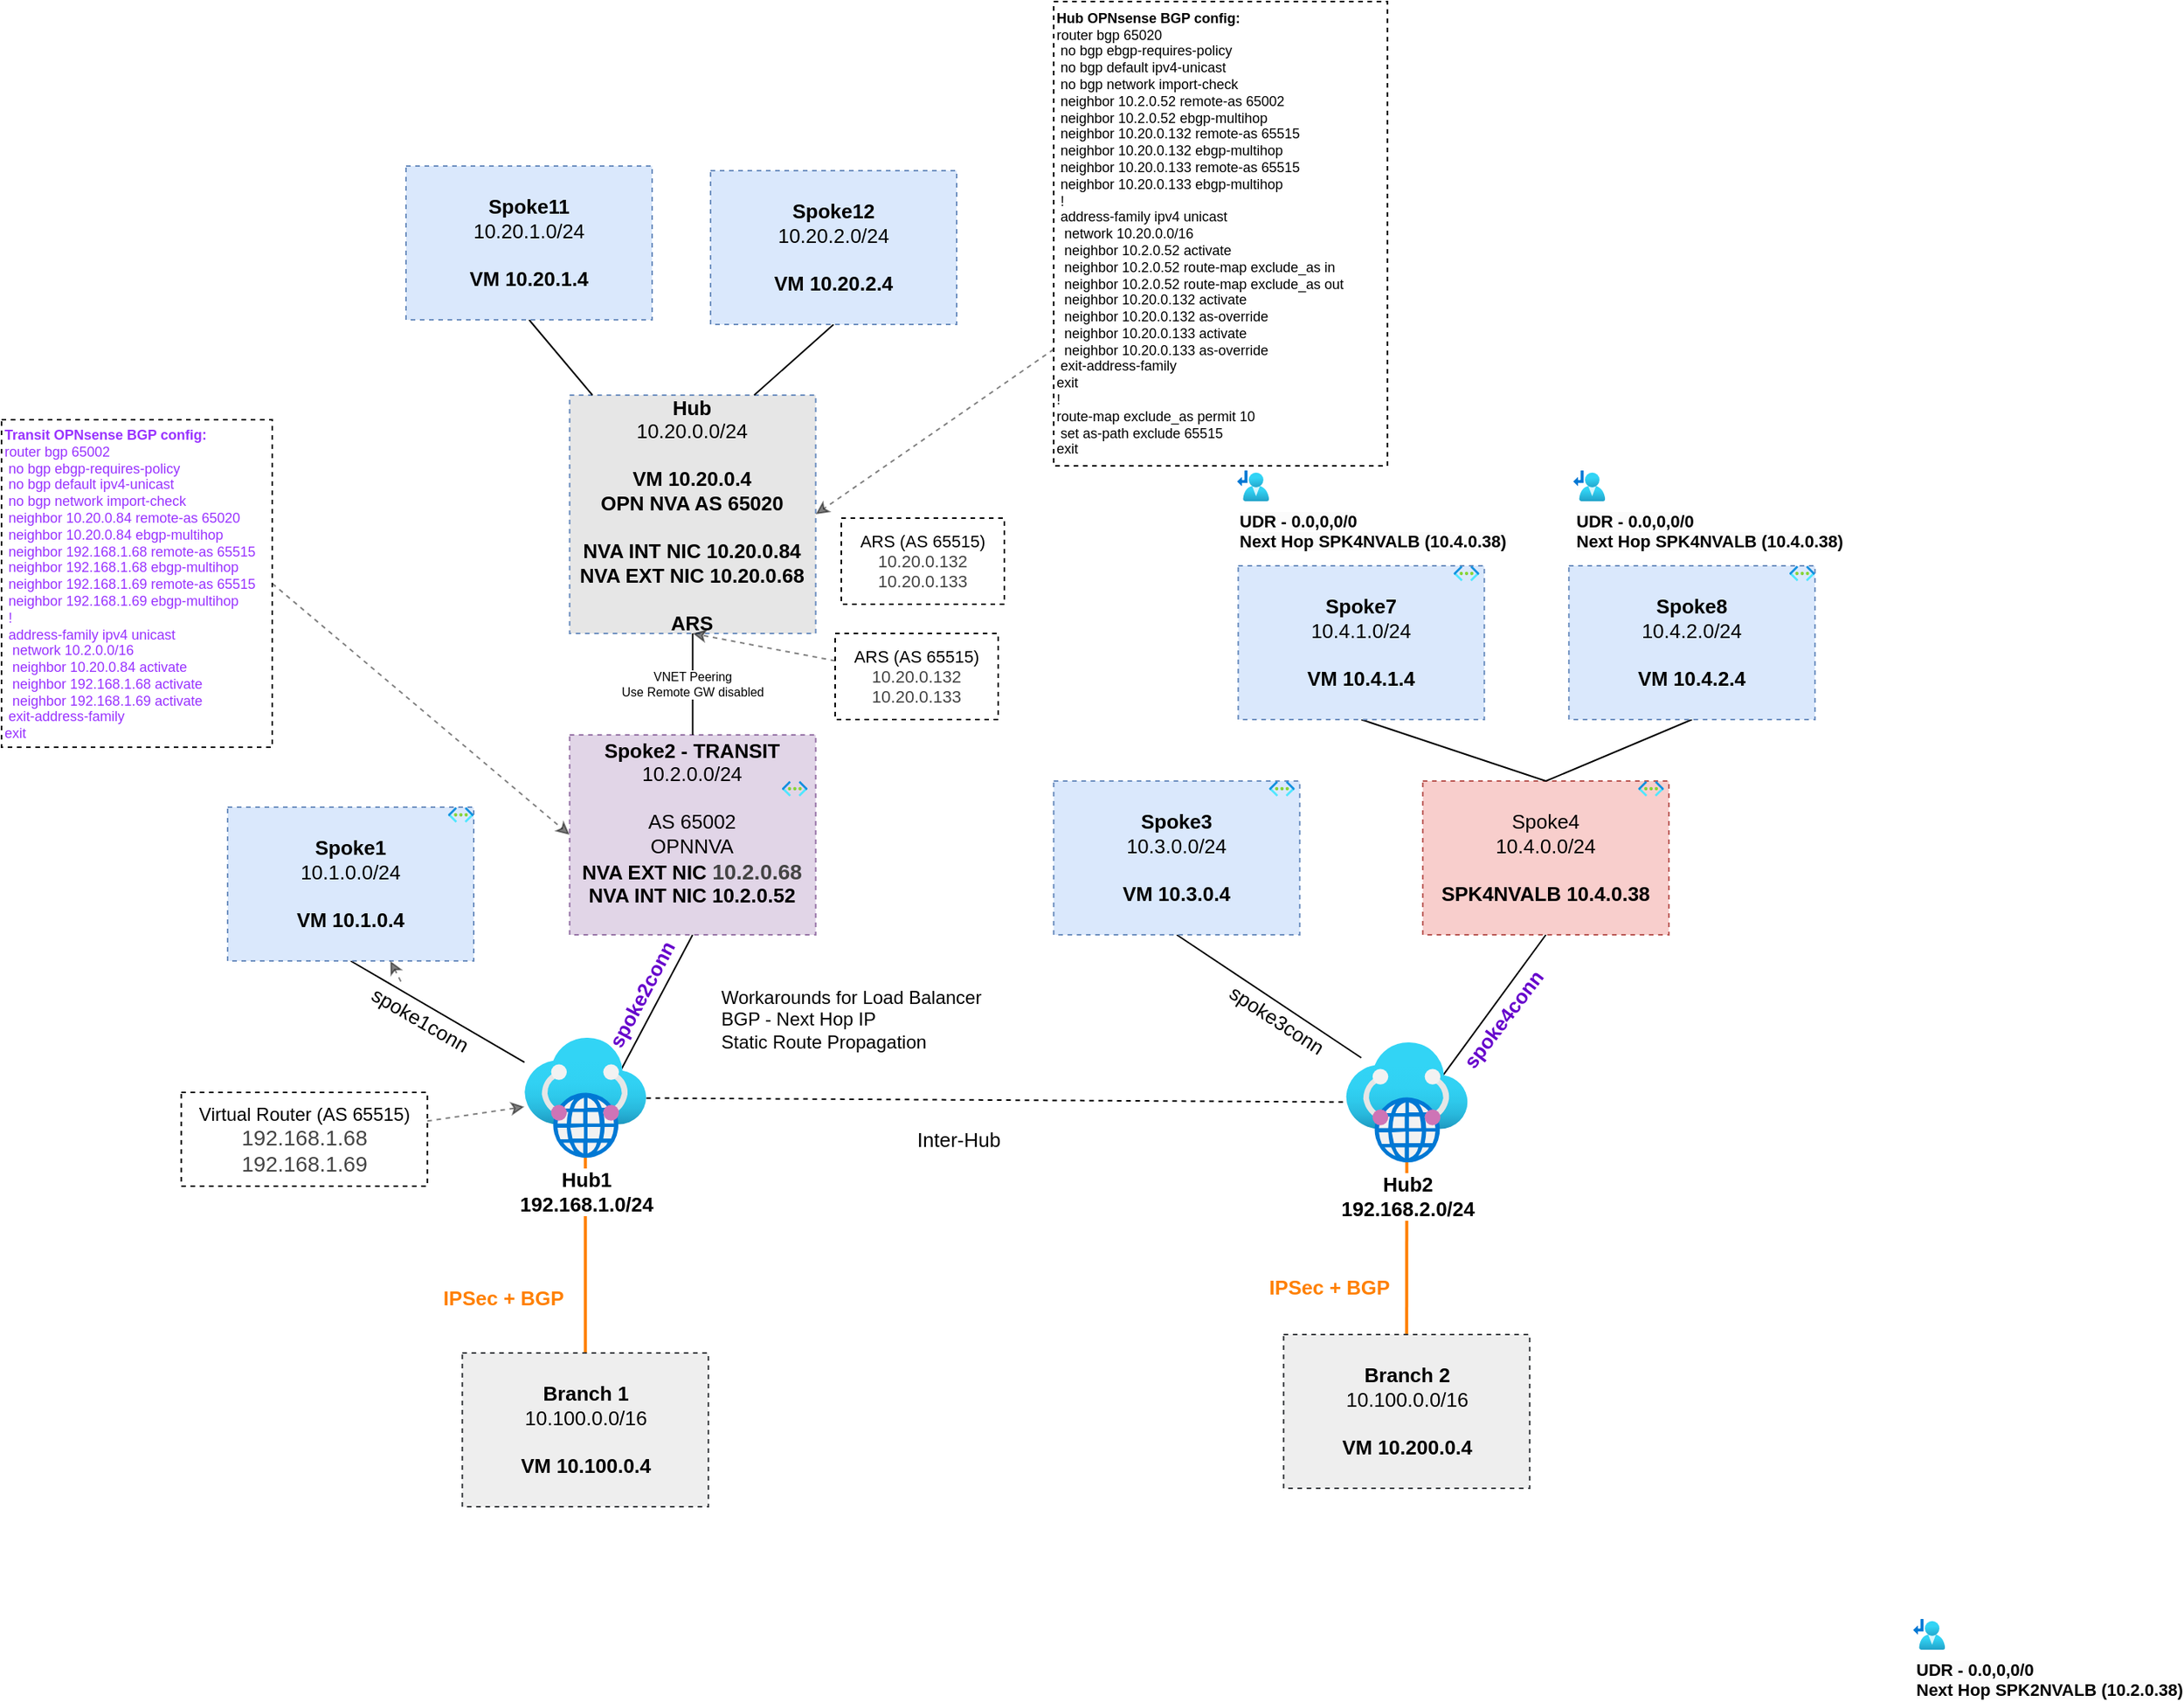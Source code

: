 <mxfile>
    <diagram id="EYUW9VS5qTlCsF7O1JQ7" name="Page-1">
        <mxGraphModel dx="1217" dy="895" grid="0" gridSize="10" guides="1" tooltips="1" connect="1" arrows="1" fold="1" page="0" pageScale="1" pageWidth="850" pageHeight="1100" background="#ffffff" math="0" shadow="0">
            <root>
                <mxCell id="0"/>
                <mxCell id="1" parent="0"/>
                <mxCell id="2" style="edgeStyle=none;html=1;exitX=0.5;exitY=1;exitDx=0;exitDy=0;endArrow=none;endFill=0;fontSize=13;" parent="1" source="3" target="17" edge="1">
                    <mxGeometry relative="1" as="geometry">
                        <mxPoint x="397" y="505" as="targetPoint"/>
                    </mxGeometry>
                </mxCell>
                <mxCell id="3" value="&lt;b style=&quot;font-size: 13px;&quot;&gt;Spoke1&lt;/b&gt;&lt;br style=&quot;font-size: 13px;&quot;&gt;10.1.0.0/24&lt;br style=&quot;font-size: 13px;&quot;&gt;&lt;br style=&quot;font-size: 13px;&quot;&gt;&lt;b style=&quot;font-size: 13px;&quot;&gt;VM 10.1.0.4&lt;/b&gt;" style="whiteSpace=wrap;html=1;fillColor=#dae8fc;strokeColor=#6c8ebf;dashed=1;fontSize=13;" parent="1" vertex="1">
                    <mxGeometry x="204" y="339" width="160" height="100" as="geometry"/>
                </mxCell>
                <mxCell id="4" value="" style="aspect=fixed;html=1;points=[];align=center;image;fontSize=13;image=img/lib/azure2/networking/Virtual_Networks.svg;dashed=1;" parent="1" vertex="1">
                    <mxGeometry x="347.25" y="339" width="16.75" height="10" as="geometry"/>
                </mxCell>
                <mxCell id="5" style="edgeStyle=none;html=1;exitX=0.5;exitY=1;exitDx=0;exitDy=0;entryX=0.769;entryY=0.313;entryDx=0;entryDy=0;entryPerimeter=0;endArrow=none;endFill=0;fontSize=13;" parent="1" source="6" target="17" edge="1">
                    <mxGeometry relative="1" as="geometry"/>
                </mxCell>
                <mxCell id="6" value="&lt;b style=&quot;font-size: 13px;&quot;&gt;Spoke2 - TRANSIT&lt;/b&gt;&lt;br style=&quot;font-size: 13px;&quot;&gt;10.2.0.0/24&lt;br&gt;&lt;br&gt;AS 65002&lt;br&gt;OPNNVA&lt;br&gt;&lt;b style=&quot;font-size: 13px;&quot;&gt;NVA EXT NIC&amp;nbsp;&lt;/b&gt;&lt;span style=&quot;color: rgb(68, 68, 68); font-size: 14px; text-align: left;&quot;&gt;&lt;b&gt;10.2.0.68&lt;/b&gt;&lt;/span&gt;&lt;b style=&quot;font-size: 13px;&quot;&gt;&lt;br&gt;NVA INT NIC 10.2.0.52&lt;br&gt;&lt;br&gt;&lt;/b&gt;" style="whiteSpace=wrap;html=1;fillColor=#e1d5e7;strokeColor=#9673a6;dashed=1;fontSize=13;fontFamily=Helvetica;" parent="1" vertex="1">
                    <mxGeometry x="426.35" y="292" width="160" height="130" as="geometry"/>
                </mxCell>
                <mxCell id="7" value="" style="aspect=fixed;html=1;points=[];align=center;image;fontSize=13;image=img/lib/azure2/networking/Virtual_Networks.svg;dashed=1;" parent="1" vertex="1">
                    <mxGeometry x="564.35" y="322" width="16.75" height="10" as="geometry"/>
                </mxCell>
                <mxCell id="8" value="VNET Peering&lt;br&gt;Use Remote GW disabled" style="edgeStyle=none;html=1;exitX=0.5;exitY=1;exitDx=0;exitDy=0;entryX=0.5;entryY=0;entryDx=0;entryDy=0;endArrow=none;endFill=0;fontSize=8;" parent="1" source="9" target="6" edge="1">
                    <mxGeometry relative="1" as="geometry"/>
                </mxCell>
                <mxCell id="9" value="&lt;b style=&quot;font-size: 13px;&quot;&gt;Hub&lt;/b&gt;&lt;br style=&quot;font-size: 13px;&quot;&gt;10.20.0.0/24&lt;br style=&quot;font-size: 13px;&quot;&gt;&lt;br style=&quot;font-size: 13px;&quot;&gt;&lt;b style=&quot;font-size: 13px;&quot;&gt;VM 10.20.0.4&lt;br&gt;OPN NVA AS 65020&lt;br&gt;&lt;br&gt;&lt;/b&gt;&lt;b style=&quot;border-color: var(--border-color);&quot;&gt;NVA INT NIC 10.20.0.84&lt;br&gt;&lt;/b&gt;&lt;b style=&quot;border-color: var(--border-color);&quot;&gt;NVA EXT NIC 10.20.0.68&lt;/b&gt;&lt;b style=&quot;font-size: 13px;&quot;&gt;&lt;br&gt;&lt;br&gt;ARS&lt;br&gt;&lt;/b&gt;" style="whiteSpace=wrap;html=1;fillColor=#E6E6E6;strokeColor=#6c8ebf;dashed=1;fontSize=13;" parent="1" vertex="1">
                    <mxGeometry x="426.35" y="71" width="160" height="155" as="geometry"/>
                </mxCell>
                <mxCell id="14" style="edgeStyle=none;html=1;endArrow=none;endFill=0;strokeColor=#FF8000;entryX=0.5;entryY=0;entryDx=0;entryDy=0;strokeWidth=2;fontSize=13;" parent="1" source="17" target="18" edge="1">
                    <mxGeometry relative="1" as="geometry">
                        <mxPoint x="407.35" y="652" as="targetPoint"/>
                    </mxGeometry>
                </mxCell>
                <mxCell id="15" value="IPSec + BGP" style="edgeLabel;html=1;align=center;verticalAlign=middle;resizable=0;points=[];fontStyle=1;fontColor=#FF8000;fontSize=13;" parent="14" vertex="1" connectable="0">
                    <mxGeometry x="0.367" y="-2" relative="1" as="geometry">
                        <mxPoint x="-52" y="4" as="offset"/>
                    </mxGeometry>
                </mxCell>
                <mxCell id="16" style="edgeStyle=none;html=1;strokeColor=#000000;fontColor=#FF8000;endArrow=none;endFill=0;dashed=1;fontSize=13;" parent="1" source="17" target="39" edge="1">
                    <mxGeometry relative="1" as="geometry"/>
                </mxCell>
                <mxCell id="17" value="&lt;b style=&quot;font-size: 13px;&quot;&gt;Hub1&lt;br style=&quot;font-size: 13px;&quot;&gt;192.168.1.0/24&lt;/b&gt;" style="aspect=fixed;html=1;points=[];align=center;image;fontSize=13;image=img/lib/azure2/networking/Virtual_WANs.svg;" parent="1" vertex="1">
                    <mxGeometry x="397" y="489" width="79.22" height="78" as="geometry"/>
                </mxCell>
                <mxCell id="18" value="&lt;b style=&quot;font-size: 13px;&quot;&gt;Branch 1&lt;/b&gt;&lt;br style=&quot;font-size: 13px;&quot;&gt;10.100.0.0/16&lt;br style=&quot;font-size: 13px;&quot;&gt;&lt;br style=&quot;font-size: 13px;&quot;&gt;&lt;b style=&quot;font-size: 13px;&quot;&gt;VM 10.100.0.4&lt;/b&gt;" style="whiteSpace=wrap;html=1;fillColor=#eeeeee;strokeColor=#36393d;dashed=1;fontSize=13;" parent="1" vertex="1">
                    <mxGeometry x="356.61" y="694" width="160" height="100" as="geometry"/>
                </mxCell>
                <mxCell id="68" value="" style="edgeStyle=none;html=1;dashed=1;fontFamily=Helvetica;fontSize=8;fontColor=#9933FF;opacity=50;" parent="1" source="19" target="3" edge="1">
                    <mxGeometry relative="1" as="geometry"/>
                </mxCell>
                <mxCell id="19" value="spoke1conn" style="text;html=1;align=center;verticalAlign=middle;resizable=0;points=[];autosize=1;strokeColor=none;fillColor=none;rotation=30;fontSize=13;" parent="1" vertex="1">
                    <mxGeometry x="284.35" y="462" width="90" height="30" as="geometry"/>
                </mxCell>
                <mxCell id="20" value="spoke2conn" style="text;html=1;align=center;verticalAlign=middle;resizable=0;points=[];autosize=1;strokeColor=none;fillColor=none;rotation=-62.1;fontColor=#6600CC;fontStyle=1;fontSize=13;" parent="1" vertex="1">
                    <mxGeometry x="423" y="446" width="100" height="30" as="geometry"/>
                </mxCell>
                <mxCell id="25" style="edgeStyle=none;html=1;exitX=0.5;exitY=1;exitDx=0;exitDy=0;endArrow=none;endFill=0;fontSize=13;" parent="1" source="26" edge="1">
                    <mxGeometry relative="1" as="geometry">
                        <mxPoint x="941.1" y="502" as="targetPoint"/>
                    </mxGeometry>
                </mxCell>
                <mxCell id="26" value="&lt;b style=&quot;font-size: 13px;&quot;&gt;Spoke3&lt;/b&gt;&lt;br style=&quot;font-size: 13px;&quot;&gt;10.3.0.0/24&lt;br style=&quot;font-size: 13px;&quot;&gt;&lt;br style=&quot;font-size: 13px;&quot;&gt;&lt;b style=&quot;font-size: 13px;&quot;&gt;VM 10.3.0.4&lt;/b&gt;" style="whiteSpace=wrap;html=1;fillColor=#dae8fc;strokeColor=#6c8ebf;dashed=1;fontSize=13;" parent="1" vertex="1">
                    <mxGeometry x="741.1" y="322" width="160" height="100" as="geometry"/>
                </mxCell>
                <mxCell id="27" value="" style="aspect=fixed;html=1;points=[];align=center;image;fontSize=13;image=img/lib/azure2/networking/Virtual_Networks.svg;dashed=1;" parent="1" vertex="1">
                    <mxGeometry x="881.1" y="322" width="16.75" height="10" as="geometry"/>
                </mxCell>
                <mxCell id="28" style="edgeStyle=none;html=1;exitX=0.5;exitY=1;exitDx=0;exitDy=0;entryX=0.769;entryY=0.313;entryDx=0;entryDy=0;entryPerimeter=0;endArrow=none;endFill=0;fontSize=13;" parent="1" source="29" target="39" edge="1">
                    <mxGeometry relative="1" as="geometry"/>
                </mxCell>
                <mxCell id="29" value="Spoke4&lt;br style=&quot;font-size: 13px;&quot;&gt;10.4.0.0/24&lt;br style=&quot;font-size: 13px;&quot;&gt;&lt;br style=&quot;font-size: 13px;&quot;&gt;&lt;b style=&quot;font-size: 13px;&quot;&gt;SPK4NVALB 10.4.0.38&lt;/b&gt;" style="whiteSpace=wrap;html=1;fillColor=#f8cecc;strokeColor=#b85450;dashed=1;fontSize=13;" parent="1" vertex="1">
                    <mxGeometry x="981.1" y="322" width="160" height="100" as="geometry"/>
                </mxCell>
                <mxCell id="30" value="" style="aspect=fixed;html=1;points=[];align=center;image;fontSize=13;image=img/lib/azure2/networking/Virtual_Networks.svg;dashed=1;" parent="1" vertex="1">
                    <mxGeometry x="1121.1" y="322" width="16.75" height="10" as="geometry"/>
                </mxCell>
                <mxCell id="31" style="edgeStyle=none;html=1;exitX=0.5;exitY=1;exitDx=0;exitDy=0;entryX=0.5;entryY=0;entryDx=0;entryDy=0;endArrow=none;endFill=0;fontSize=13;" parent="1" source="32" target="29" edge="1">
                    <mxGeometry relative="1" as="geometry"/>
                </mxCell>
                <mxCell id="32" value="&lt;b style=&quot;font-size: 13px;&quot;&gt;Spoke7&lt;/b&gt;&lt;br style=&quot;font-size: 13px;&quot;&gt;10.4.1.0/24&lt;br style=&quot;font-size: 13px;&quot;&gt;&lt;br style=&quot;font-size: 13px;&quot;&gt;&lt;b style=&quot;font-size: 13px;&quot;&gt;VM 10.4.1.4&lt;/b&gt;" style="whiteSpace=wrap;html=1;fillColor=#dae8fc;strokeColor=#6c8ebf;dashed=1;fontSize=13;" parent="1" vertex="1">
                    <mxGeometry x="861.1" y="182" width="160" height="100" as="geometry"/>
                </mxCell>
                <mxCell id="33" value="" style="aspect=fixed;html=1;points=[];align=center;image;fontSize=13;image=img/lib/azure2/networking/Virtual_Networks.svg;dashed=1;" parent="1" vertex="1">
                    <mxGeometry x="1001.1" y="182" width="16.75" height="10" as="geometry"/>
                </mxCell>
                <mxCell id="34" style="edgeStyle=none;html=1;exitX=0.5;exitY=1;exitDx=0;exitDy=0;endArrow=none;endFill=0;fontSize=13;" parent="1" source="35" edge="1">
                    <mxGeometry relative="1" as="geometry">
                        <mxPoint x="1061.1" y="322" as="targetPoint"/>
                    </mxGeometry>
                </mxCell>
                <mxCell id="35" value="&lt;b style=&quot;font-size: 13px;&quot;&gt;Spoke8&lt;/b&gt;&lt;br style=&quot;font-size: 13px;&quot;&gt;10.4.2.0/24&lt;br style=&quot;font-size: 13px;&quot;&gt;&lt;br style=&quot;font-size: 13px;&quot;&gt;&lt;b style=&quot;font-size: 13px;&quot;&gt;VM 10.4.2.4&lt;/b&gt;" style="whiteSpace=wrap;html=1;fillColor=#dae8fc;strokeColor=#6c8ebf;dashed=1;fontSize=13;" parent="1" vertex="1">
                    <mxGeometry x="1076.1" y="182" width="160" height="100" as="geometry"/>
                </mxCell>
                <mxCell id="36" value="" style="aspect=fixed;html=1;points=[];align=center;image;fontSize=13;image=img/lib/azure2/networking/Virtual_Networks.svg;dashed=1;" parent="1" vertex="1">
                    <mxGeometry x="1219.35" y="182" width="16.75" height="10" as="geometry"/>
                </mxCell>
                <mxCell id="37" style="edgeStyle=none;html=1;endArrow=none;endFill=0;strokeColor=#FF8000;entryX=0.5;entryY=0;entryDx=0;entryDy=0;strokeWidth=2;fontSize=13;" parent="1" source="39" target="40" edge="1">
                    <mxGeometry relative="1" as="geometry">
                        <mxPoint x="964.1" y="652" as="targetPoint"/>
                    </mxGeometry>
                </mxCell>
                <mxCell id="38" value="IPSec + BGP" style="edgeLabel;html=1;align=center;verticalAlign=middle;resizable=0;points=[];fontStyle=1;fontColor=#FF8000;fontSize=13;" parent="37" vertex="1" connectable="0">
                    <mxGeometry x="0.367" y="-2" relative="1" as="geometry">
                        <mxPoint x="-49" y="4" as="offset"/>
                    </mxGeometry>
                </mxCell>
                <mxCell id="39" value="&lt;b style=&quot;font-size: 13px;&quot;&gt;Hub2&lt;br style=&quot;font-size: 13px;&quot;&gt;192.168.2.0/24&lt;/b&gt;" style="aspect=fixed;html=1;points=[];align=center;image;fontSize=13;image=img/lib/azure2/networking/Virtual_WANs.svg;" parent="1" vertex="1">
                    <mxGeometry x="931.1" y="492" width="79.22" height="78" as="geometry"/>
                </mxCell>
                <mxCell id="40" value="&lt;b style=&quot;font-size: 13px;&quot;&gt;Branch 2&lt;/b&gt;&lt;br style=&quot;font-size: 13px;&quot;&gt;10.100.0.0/16&lt;br style=&quot;font-size: 13px;&quot;&gt;&lt;br style=&quot;font-size: 13px;&quot;&gt;&lt;b style=&quot;font-size: 13px;&quot;&gt;VM 10.200.0.4&lt;/b&gt;" style="whiteSpace=wrap;html=1;fillColor=#eeeeee;strokeColor=#36393d;dashed=1;fontSize=13;" parent="1" vertex="1">
                    <mxGeometry x="890.6" y="682" width="160" height="100" as="geometry"/>
                </mxCell>
                <mxCell id="41" value="spoke3conn" style="text;html=1;align=center;verticalAlign=middle;resizable=0;points=[];autosize=1;strokeColor=none;fillColor=none;rotation=33.1;fontSize=13;" parent="1" vertex="1">
                    <mxGeometry x="841.1" y="462" width="90" height="30" as="geometry"/>
                </mxCell>
                <mxCell id="42" value="spoke4conn" style="text;html=1;align=center;verticalAlign=middle;resizable=0;points=[];autosize=1;strokeColor=none;fillColor=none;rotation=-52.7;fontColor=#6600CC;fontStyle=1;fontSize=13;" parent="1" vertex="1">
                    <mxGeometry x="983.1" y="462" width="100" height="30" as="geometry"/>
                </mxCell>
                <mxCell id="47" value="Inter-Hub" style="text;html=1;align=center;verticalAlign=middle;resizable=0;points=[];autosize=1;strokeColor=none;fillColor=none;fontColor=#000000;fontSize=13;" parent="1" vertex="1">
                    <mxGeometry x="639.35" y="540" width="80" height="30" as="geometry"/>
                </mxCell>
                <mxCell id="48" value="&lt;span style=&quot;color: rgb(0, 0, 0); font-size: 11px; background-color: rgb(251, 251, 251);&quot;&gt;UDR - 0.0,0,0/0 &lt;br style=&quot;font-size: 11px;&quot;&gt;Next Hop&amp;nbsp;&lt;/span&gt;&lt;b style=&quot;border-color: var(--border-color); color: rgb(0, 0, 0); text-align: center; background-color: rgb(251, 251, 251);&quot;&gt;SPK2NVALB&amp;nbsp;&lt;/b&gt;&lt;span style=&quot;color: rgb(0, 0, 0); font-size: 11px; background-color: rgb(251, 251, 251);&quot;&gt;(&lt;/span&gt;&lt;span style=&quot;color: rgb(0, 0, 0); background-color: rgb(251, 251, 251);&quot;&gt;10.2.0.38&lt;/span&gt;&lt;span style=&quot;color: rgb(0, 0, 0); font-size: 11px; background-color: rgb(251, 251, 251);&quot;&gt;)&lt;/span&gt;" style="aspect=fixed;html=1;points=[];align=left;image;fontSize=11;image=img/lib/azure2/networking/Route_Tables.svg;fontColor=#FF8000;fontStyle=1" parent="1" vertex="1">
                    <mxGeometry x="1300" y="867" width="20.65" height="20" as="geometry"/>
                </mxCell>
                <mxCell id="50" value="&lt;span style=&quot;color: rgb(0, 0, 0); font-size: 11px; background-color: rgb(251, 251, 251);&quot;&gt;UDR - 0.0,0,0/0 &lt;br style=&quot;font-size: 11px;&quot;&gt;Next Hop&amp;nbsp;&lt;/span&gt;&lt;b style=&quot;border-color: var(--border-color); color: rgb(0, 0, 0); text-align: center; background-color: rgb(251, 251, 251);&quot;&gt;SPK4NVALB&amp;nbsp;&lt;/b&gt;&lt;span style=&quot;color: rgb(0, 0, 0); font-size: 11px; background-color: rgb(251, 251, 251);&quot;&gt;(10.4.0.38)&lt;/span&gt;" style="aspect=fixed;html=1;points=[];align=left;image;fontSize=11;image=img/lib/azure2/networking/Route_Tables.svg;fontColor=#FF8000;fontStyle=1" parent="1" vertex="1">
                    <mxGeometry x="860.45" y="120" width="20.65" height="20" as="geometry"/>
                </mxCell>
                <mxCell id="51" value="&lt;span style=&quot;color: rgb(0, 0, 0); font-size: 11px; background-color: rgb(251, 251, 251);&quot;&gt;UDR - 0.0,0,0/0 &lt;br style=&quot;font-size: 11px;&quot;&gt;Next Hop&amp;nbsp;&lt;/span&gt;&lt;b style=&quot;border-color: var(--border-color); color: rgb(0, 0, 0); text-align: center; background-color: rgb(251, 251, 251);&quot;&gt;SPK4NVALB&amp;nbsp;&lt;/b&gt;&lt;span style=&quot;color: rgb(0, 0, 0); font-size: 11px; background-color: rgb(251, 251, 251);&quot;&gt;(10.4.0.38)&lt;/span&gt;" style="aspect=fixed;html=1;points=[];align=left;image;fontSize=11;image=img/lib/azure2/networking/Route_Tables.svg;fontColor=#FF8000;fontStyle=1" parent="1" vertex="1">
                    <mxGeometry x="1079.0" y="120" width="20.65" height="20" as="geometry"/>
                </mxCell>
                <mxCell id="54" style="edgeStyle=none;html=1;endArrow=none;endFill=0;exitX=0.5;exitY=1;exitDx=0;exitDy=0;" parent="1" source="52" target="9" edge="1">
                    <mxGeometry relative="1" as="geometry"/>
                </mxCell>
                <mxCell id="52" value="&lt;b style=&quot;font-size: 13px;&quot;&gt;Spoke11&lt;/b&gt;&lt;br style=&quot;font-size: 13px;&quot;&gt;10.20.1.0/24&lt;br style=&quot;font-size: 13px;&quot;&gt;&lt;br style=&quot;font-size: 13px;&quot;&gt;&lt;b style=&quot;font-size: 13px;&quot;&gt;VM 10.20.1.4&lt;/b&gt;" style="whiteSpace=wrap;html=1;fillColor=#dae8fc;strokeColor=#6c8ebf;dashed=1;fontSize=13;" parent="1" vertex="1">
                    <mxGeometry x="320" y="-78" width="160" height="100" as="geometry"/>
                </mxCell>
                <mxCell id="55" style="edgeStyle=none;html=1;exitX=0.5;exitY=1;exitDx=0;exitDy=0;entryX=0.75;entryY=0;entryDx=0;entryDy=0;endArrow=none;endFill=0;" parent="1" source="53" target="9" edge="1">
                    <mxGeometry relative="1" as="geometry"/>
                </mxCell>
                <mxCell id="53" value="&lt;b style=&quot;font-size: 13px;&quot;&gt;Spoke12&lt;/b&gt;&lt;br style=&quot;font-size: 13px;&quot;&gt;10.20.2.0/24&lt;br style=&quot;font-size: 13px;&quot;&gt;&lt;br style=&quot;font-size: 13px;&quot;&gt;&lt;b style=&quot;font-size: 13px;&quot;&gt;VM 10.20.2.4&lt;/b&gt;" style="whiteSpace=wrap;html=1;fillColor=#dae8fc;strokeColor=#6c8ebf;dashed=1;fontSize=13;" parent="1" vertex="1">
                    <mxGeometry x="518" y="-75" width="160" height="100" as="geometry"/>
                </mxCell>
                <mxCell id="56" value="Workarounds for Load Balancer&lt;br&gt;BGP - Next Hop IP&lt;br&gt;Static Route Propagation" style="text;strokeColor=none;align=left;fillColor=none;html=1;verticalAlign=middle;whiteSpace=wrap;rounded=0;" parent="1" vertex="1">
                    <mxGeometry x="523" y="452.5" width="217" height="49" as="geometry"/>
                </mxCell>
                <mxCell id="60" style="edgeStyle=none;html=1;entryX=0.5;entryY=1;entryDx=0;entryDy=0;dashed=1;fontFamily=Helvetica;opacity=50;" parent="1" source="57" target="9" edge="1">
                    <mxGeometry relative="1" as="geometry"/>
                </mxCell>
                <mxCell id="57" value="ARS (AS 65515)&lt;br style=&quot;font-size: 11px;&quot;&gt;&lt;span style=&quot;color: rgb(68, 68, 68); font-size: 11px; text-align: left;&quot;&gt;10.20.0.132&lt;br style=&quot;font-size: 11px;&quot;&gt;&lt;/span&gt;&lt;span style=&quot;color: rgb(68, 68, 68); font-size: 11px; text-align: left;&quot;&gt;10.20.0.133&lt;/span&gt;" style="text;strokeColor=default;align=center;fillColor=none;html=1;verticalAlign=middle;whiteSpace=wrap;rounded=0;fontFamily=Helvetica;dashed=1;fontSize=11;" parent="1" vertex="1">
                    <mxGeometry x="599" y="226" width="106" height="56" as="geometry"/>
                </mxCell>
                <mxCell id="59" style="edgeStyle=none;html=1;fontFamily=Helvetica;dashed=1;opacity=50;" parent="1" source="58" target="17" edge="1">
                    <mxGeometry relative="1" as="geometry"/>
                </mxCell>
                <mxCell id="58" value="Virtual Router (AS 65515)&lt;br&gt;&lt;span style=&quot;color: rgb(68, 68, 68); font-size: 14px; text-align: left;&quot;&gt;192.168.1.68&lt;/span&gt;&lt;span style=&quot;color: rgb(68, 68, 68); font-size: 14px; text-align: left;&quot;&gt;&lt;br&gt;&lt;/span&gt;&lt;span style=&quot;color: rgb(68, 68, 68); font-size: 14px; text-align: left;&quot;&gt;192.168.1.69&lt;/span&gt;" style="text;strokeColor=default;align=center;fillColor=none;html=1;verticalAlign=middle;whiteSpace=wrap;rounded=0;fontFamily=Helvetica;fontStyle=0;dashed=1;" parent="1" vertex="1">
                    <mxGeometry x="173.85" y="524.5" width="160" height="61" as="geometry"/>
                </mxCell>
                <mxCell id="63" style="edgeStyle=none;html=1;entryX=0;entryY=0.5;entryDx=0;entryDy=0;dashed=1;fontFamily=Helvetica;fontSize=11;opacity=50;exitX=1;exitY=0.5;exitDx=0;exitDy=0;" parent="1" source="62" target="6" edge="1">
                    <mxGeometry relative="1" as="geometry"/>
                </mxCell>
                <mxCell id="62" value="&lt;div style=&quot;font-size: 9px;&quot;&gt;&lt;b&gt;Transit OPNsense BGP config:&lt;/b&gt;&lt;/div&gt;&lt;div style=&quot;font-size: 9px;&quot;&gt;&lt;span style=&quot;background-color: initial;&quot;&gt;router bgp 65002&lt;/span&gt;&lt;/div&gt;&lt;div style=&quot;font-size: 9px;&quot;&gt;&amp;nbsp;no bgp ebgp-requires-policy&lt;/div&gt;&lt;div style=&quot;font-size: 9px;&quot;&gt;&amp;nbsp;no bgp default ipv4-unicast&lt;/div&gt;&lt;div style=&quot;font-size: 9px;&quot;&gt;&amp;nbsp;no bgp network import-check&lt;/div&gt;&lt;div style=&quot;font-size: 9px;&quot;&gt;&amp;nbsp;neighbor 10.20.0.84 remote-as 65020&lt;/div&gt;&lt;div style=&quot;font-size: 9px;&quot;&gt;&amp;nbsp;neighbor 10.20.0.84 ebgp-multihop&lt;/div&gt;&lt;div style=&quot;font-size: 9px;&quot;&gt;&amp;nbsp;neighbor 192.168.1.68 remote-as 65515&lt;/div&gt;&lt;div style=&quot;font-size: 9px;&quot;&gt;&amp;nbsp;neighbor 192.168.1.68 ebgp-multihop&lt;/div&gt;&lt;div style=&quot;font-size: 9px;&quot;&gt;&amp;nbsp;neighbor 192.168.1.69 remote-as 65515&lt;/div&gt;&lt;div style=&quot;font-size: 9px;&quot;&gt;&amp;nbsp;neighbor 192.168.1.69 ebgp-multihop&lt;/div&gt;&lt;div style=&quot;font-size: 9px;&quot;&gt;&amp;nbsp;!&lt;/div&gt;&lt;div style=&quot;font-size: 9px;&quot;&gt;&amp;nbsp;address-family ipv4 unicast&lt;/div&gt;&lt;div style=&quot;font-size: 9px;&quot;&gt;&amp;nbsp; network 10.2.0.0/16&lt;/div&gt;&lt;div style=&quot;font-size: 9px;&quot;&gt;&amp;nbsp; neighbor 10.20.0.84 activate&lt;/div&gt;&lt;div style=&quot;font-size: 9px;&quot;&gt;&amp;nbsp; neighbor 192.168.1.68 activate&lt;/div&gt;&lt;div style=&quot;font-size: 9px;&quot;&gt;&amp;nbsp; neighbor 192.168.1.69 activate&lt;/div&gt;&lt;div style=&quot;font-size: 9px;&quot;&gt;&amp;nbsp;exit-address-family&lt;/div&gt;&lt;div style=&quot;font-size: 9px;&quot;&gt;exit&lt;/div&gt;" style="text;align=left;html=1;verticalAlign=middle;whiteSpace=wrap;rounded=0;dashed=1;fontFamily=Helvetica;fontSize=9;strokeColor=default;fontColor=#9933FF;" parent="1" vertex="1">
                    <mxGeometry x="57" y="87" width="176" height="213" as="geometry"/>
                </mxCell>
                <mxCell id="66" style="edgeStyle=none;html=1;entryX=1;entryY=0.5;entryDx=0;entryDy=0;dashed=1;fontFamily=Helvetica;fontSize=11;opacity=50;" parent="1" source="65" target="9" edge="1">
                    <mxGeometry relative="1" as="geometry"/>
                </mxCell>
                <mxCell id="65" value="&lt;div style=&quot;font-size: 9px;&quot;&gt;&lt;div&gt;&lt;b style=&quot;border-color: var(--border-color);&quot;&gt;Hub OPNsense BGP config:&lt;/b&gt;&lt;br&gt;&lt;/div&gt;&lt;div&gt;router bgp 65020&lt;/div&gt;&lt;div&gt;&amp;nbsp;no bgp ebgp-requires-policy&lt;/div&gt;&lt;div&gt;&amp;nbsp;no bgp default ipv4-unicast&lt;/div&gt;&lt;div&gt;&amp;nbsp;no bgp network import-check&lt;/div&gt;&lt;div&gt;&amp;nbsp;neighbor 10.2.0.52 remote-as 65002&lt;/div&gt;&lt;div&gt;&amp;nbsp;neighbor 10.2.0.52 ebgp-multihop&lt;/div&gt;&lt;div&gt;&amp;nbsp;neighbor 10.20.0.132 remote-as 65515&lt;/div&gt;&lt;div&gt;&amp;nbsp;neighbor 10.20.0.132 ebgp-multihop&lt;/div&gt;&lt;div&gt;&amp;nbsp;neighbor 10.20.0.133 remote-as 65515&lt;/div&gt;&lt;div&gt;&amp;nbsp;neighbor 10.20.0.133 ebgp-multihop&lt;/div&gt;&lt;div&gt;&amp;nbsp;!&lt;/div&gt;&lt;div&gt;&amp;nbsp;address-family ipv4 unicast&lt;/div&gt;&lt;div&gt;&amp;nbsp; network 10.20.0.0/16&lt;/div&gt;&lt;div&gt;&amp;nbsp; neighbor 10.2.0.52 activate&lt;/div&gt;&lt;div&gt;&amp;nbsp; neighbor 10.2.0.52 route-map exclude_as in&lt;/div&gt;&lt;div&gt;&amp;nbsp; neighbor 10.2.0.52 route-map exclude_as out&lt;/div&gt;&lt;div&gt;&amp;nbsp; neighbor 10.20.0.132 activate&lt;/div&gt;&lt;div&gt;&amp;nbsp; neighbor 10.20.0.132 as-override&lt;/div&gt;&lt;div&gt;&amp;nbsp; neighbor 10.20.0.133 activate&lt;/div&gt;&lt;div&gt;&amp;nbsp; neighbor 10.20.0.133 as-override&lt;/div&gt;&lt;div&gt;&amp;nbsp;exit-address-family&lt;/div&gt;&lt;div&gt;exit&lt;/div&gt;&lt;div&gt;!&lt;/div&gt;&lt;div&gt;route-map exclude_as permit 10&lt;/div&gt;&lt;div&gt;&lt;span style=&quot;background-color: initial;&quot;&gt;&amp;nbsp;set as-path exclude 65515&lt;/span&gt;&lt;br&gt;&lt;/div&gt;&lt;div&gt;exit&lt;/div&gt;&lt;/div&gt;" style="text;align=left;html=1;verticalAlign=middle;whiteSpace=wrap;rounded=0;dashed=1;fontFamily=Helvetica;fontSize=9;strokeColor=default;" parent="1" vertex="1">
                    <mxGeometry x="741.1" y="-185" width="217" height="302" as="geometry"/>
                </mxCell>
                <mxCell id="69" value="ARS (AS 65515)&lt;br style=&quot;font-size: 11px;&quot;&gt;&lt;span style=&quot;color: rgb(68, 68, 68); font-size: 11px; text-align: left;&quot;&gt;10.20.0.132&lt;br style=&quot;font-size: 11px;&quot;&gt;&lt;/span&gt;&lt;span style=&quot;color: rgb(68, 68, 68); font-size: 11px; text-align: left;&quot;&gt;10.20.0.133&lt;/span&gt;" style="text;strokeColor=default;align=center;fillColor=none;html=1;verticalAlign=middle;whiteSpace=wrap;rounded=0;fontFamily=Helvetica;dashed=1;fontSize=11;" vertex="1" parent="1">
                    <mxGeometry x="603" y="151" width="106" height="56" as="geometry"/>
                </mxCell>
            </root>
        </mxGraphModel>
    </diagram>
</mxfile>